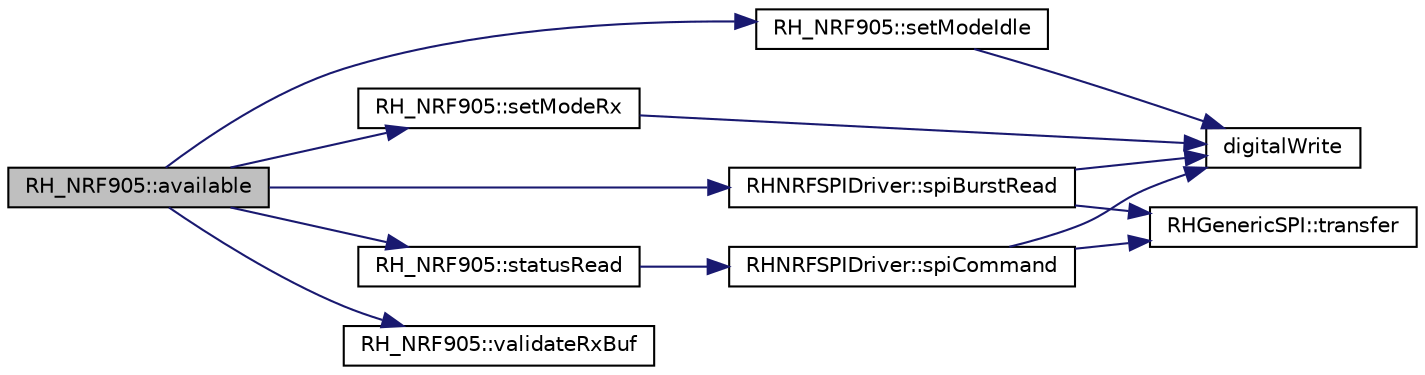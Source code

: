 digraph "RH_NRF905::available"
{
 // LATEX_PDF_SIZE
  edge [fontname="Helvetica",fontsize="10",labelfontname="Helvetica",labelfontsize="10"];
  node [fontname="Helvetica",fontsize="10",shape=record];
  rankdir="LR";
  Node1 [label="RH_NRF905::available",height=0.2,width=0.4,color="black", fillcolor="grey75", style="filled", fontcolor="black",tooltip=" "];
  Node1 -> Node2 [color="midnightblue",fontsize="10",style="solid",fontname="Helvetica"];
  Node2 [label="RH_NRF905::setModeIdle",height=0.2,width=0.4,color="black", fillcolor="white", style="filled",URL="$class_r_h___n_r_f905.html#a03e80454c2295f6e39bf140bcbf86fa8",tooltip=" "];
  Node2 -> Node3 [color="midnightblue",fontsize="10",style="solid",fontname="Helvetica"];
  Node3 [label="digitalWrite",height=0.2,width=0.4,color="black", fillcolor="white", style="filled",URL="$_ras_pi_8cpp.html#a21c224d04b05de3f68dce98958d02b7c",tooltip=" "];
  Node1 -> Node4 [color="midnightblue",fontsize="10",style="solid",fontname="Helvetica"];
  Node4 [label="RH_NRF905::setModeRx",height=0.2,width=0.4,color="black", fillcolor="white", style="filled",URL="$class_r_h___n_r_f905.html#af4cba03b0cde4e8c881d9790d8e59ded",tooltip=" "];
  Node4 -> Node3 [color="midnightblue",fontsize="10",style="solid",fontname="Helvetica"];
  Node1 -> Node5 [color="midnightblue",fontsize="10",style="solid",fontname="Helvetica"];
  Node5 [label="RHNRFSPIDriver::spiBurstRead",height=0.2,width=0.4,color="black", fillcolor="white", style="filled",URL="$class_r_h_n_r_f_s_p_i_driver.html#a395f4af2d6dbb62ea62c74b1377f490a",tooltip=" "];
  Node5 -> Node3 [color="midnightblue",fontsize="10",style="solid",fontname="Helvetica"];
  Node5 -> Node6 [color="midnightblue",fontsize="10",style="solid",fontname="Helvetica"];
  Node6 [label="RHGenericSPI::transfer",height=0.2,width=0.4,color="black", fillcolor="white", style="filled",URL="$class_r_h_generic_s_p_i.html#a14bc6f8954d9d68c0a56319444ffdd24",tooltip=" "];
  Node1 -> Node7 [color="midnightblue",fontsize="10",style="solid",fontname="Helvetica"];
  Node7 [label="RH_NRF905::statusRead",height=0.2,width=0.4,color="black", fillcolor="white", style="filled",URL="$class_r_h___n_r_f905.html#aafe2bde511e57fed6fe1848e0a01e100",tooltip=" "];
  Node7 -> Node8 [color="midnightblue",fontsize="10",style="solid",fontname="Helvetica"];
  Node8 [label="RHNRFSPIDriver::spiCommand",height=0.2,width=0.4,color="black", fillcolor="white", style="filled",URL="$class_r_h_n_r_f_s_p_i_driver.html#a91ac994fd07e90af20098e07dc309f8a",tooltip=" "];
  Node8 -> Node3 [color="midnightblue",fontsize="10",style="solid",fontname="Helvetica"];
  Node8 -> Node6 [color="midnightblue",fontsize="10",style="solid",fontname="Helvetica"];
  Node1 -> Node9 [color="midnightblue",fontsize="10",style="solid",fontname="Helvetica"];
  Node9 [label="RH_NRF905::validateRxBuf",height=0.2,width=0.4,color="black", fillcolor="white", style="filled",URL="$class_r_h___n_r_f905.html#afc7853c7f2fdf5e2a49e8f4dde6d9c8b",tooltip="Examine the revceive buffer to determine whether the message is for this node."];
}
